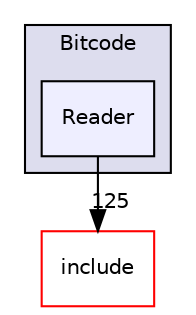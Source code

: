 digraph "lib/Bitcode/Reader" {
  bgcolor=transparent;
  compound=true
  node [ fontsize="10", fontname="Helvetica"];
  edge [ labelfontsize="10", labelfontname="Helvetica"];
  subgraph clusterdir_749d2cb0e1eb5e5dffe5846f316219ac {
    graph [ bgcolor="#ddddee", pencolor="black", label="Bitcode" fontname="Helvetica", fontsize="10", URL="dir_749d2cb0e1eb5e5dffe5846f316219ac.html"]
  dir_fcbff22ffb1c32e0b2d670007a44faea [shape=box, label="Reader", style="filled", fillcolor="#eeeeff", pencolor="black", URL="dir_fcbff22ffb1c32e0b2d670007a44faea.html"];
  }
  dir_d44c64559bbebec7f509842c48db8b23 [shape=box label="include" color="red" URL="dir_d44c64559bbebec7f509842c48db8b23.html"];
  dir_fcbff22ffb1c32e0b2d670007a44faea->dir_d44c64559bbebec7f509842c48db8b23 [headlabel="125", labeldistance=1.5 headhref="dir_000034_000001.html"];
}
